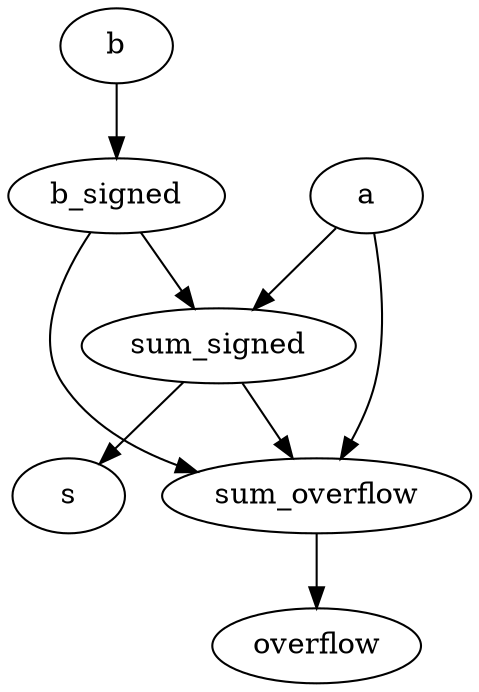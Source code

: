 strict digraph "" {
	a -> sum_overflow	[weight=1.0];
	a -> sum_signed	[weight=1.0];
	sum_overflow -> overflow	[weight=1.0];
	b -> b_signed	[weight=1.0];
	b_signed -> sum_overflow	[weight=1.0];
	b_signed -> sum_signed	[weight=1.0];
	sum_signed -> sum_overflow	[weight=1.0];
	sum_signed -> s	[weight=1.0];
}
